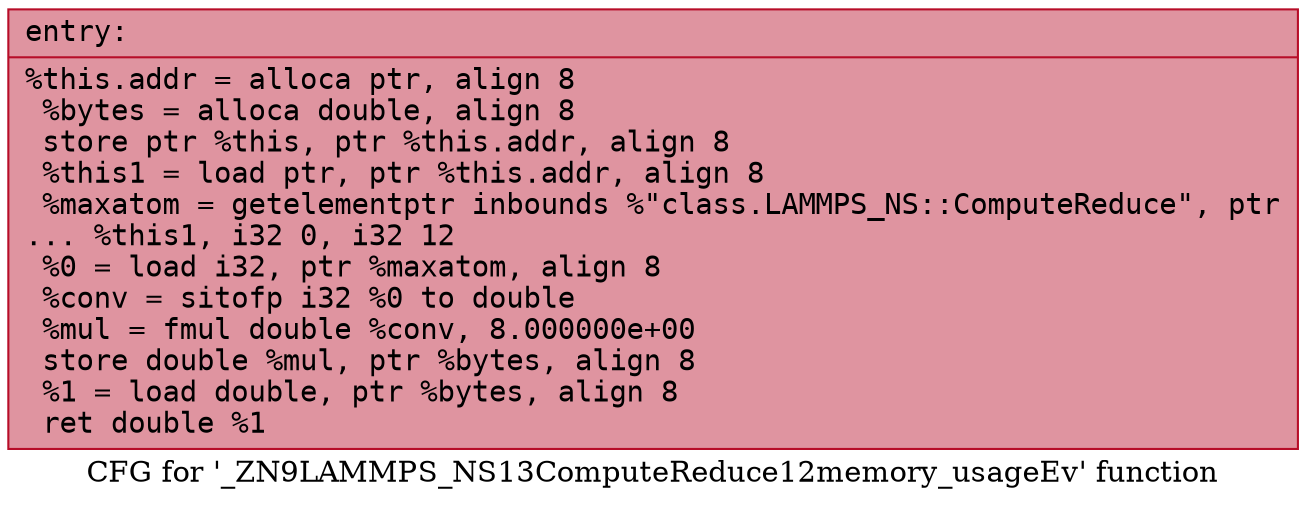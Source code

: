 digraph "CFG for '_ZN9LAMMPS_NS13ComputeReduce12memory_usageEv' function" {
	label="CFG for '_ZN9LAMMPS_NS13ComputeReduce12memory_usageEv' function";

	Node0x5591403261c0 [shape=record,color="#b70d28ff", style=filled, fillcolor="#b70d2870" fontname="Courier",label="{entry:\l|  %this.addr = alloca ptr, align 8\l  %bytes = alloca double, align 8\l  store ptr %this, ptr %this.addr, align 8\l  %this1 = load ptr, ptr %this.addr, align 8\l  %maxatom = getelementptr inbounds %\"class.LAMMPS_NS::ComputeReduce\", ptr\l... %this1, i32 0, i32 12\l  %0 = load i32, ptr %maxatom, align 8\l  %conv = sitofp i32 %0 to double\l  %mul = fmul double %conv, 8.000000e+00\l  store double %mul, ptr %bytes, align 8\l  %1 = load double, ptr %bytes, align 8\l  ret double %1\l}"];
}
